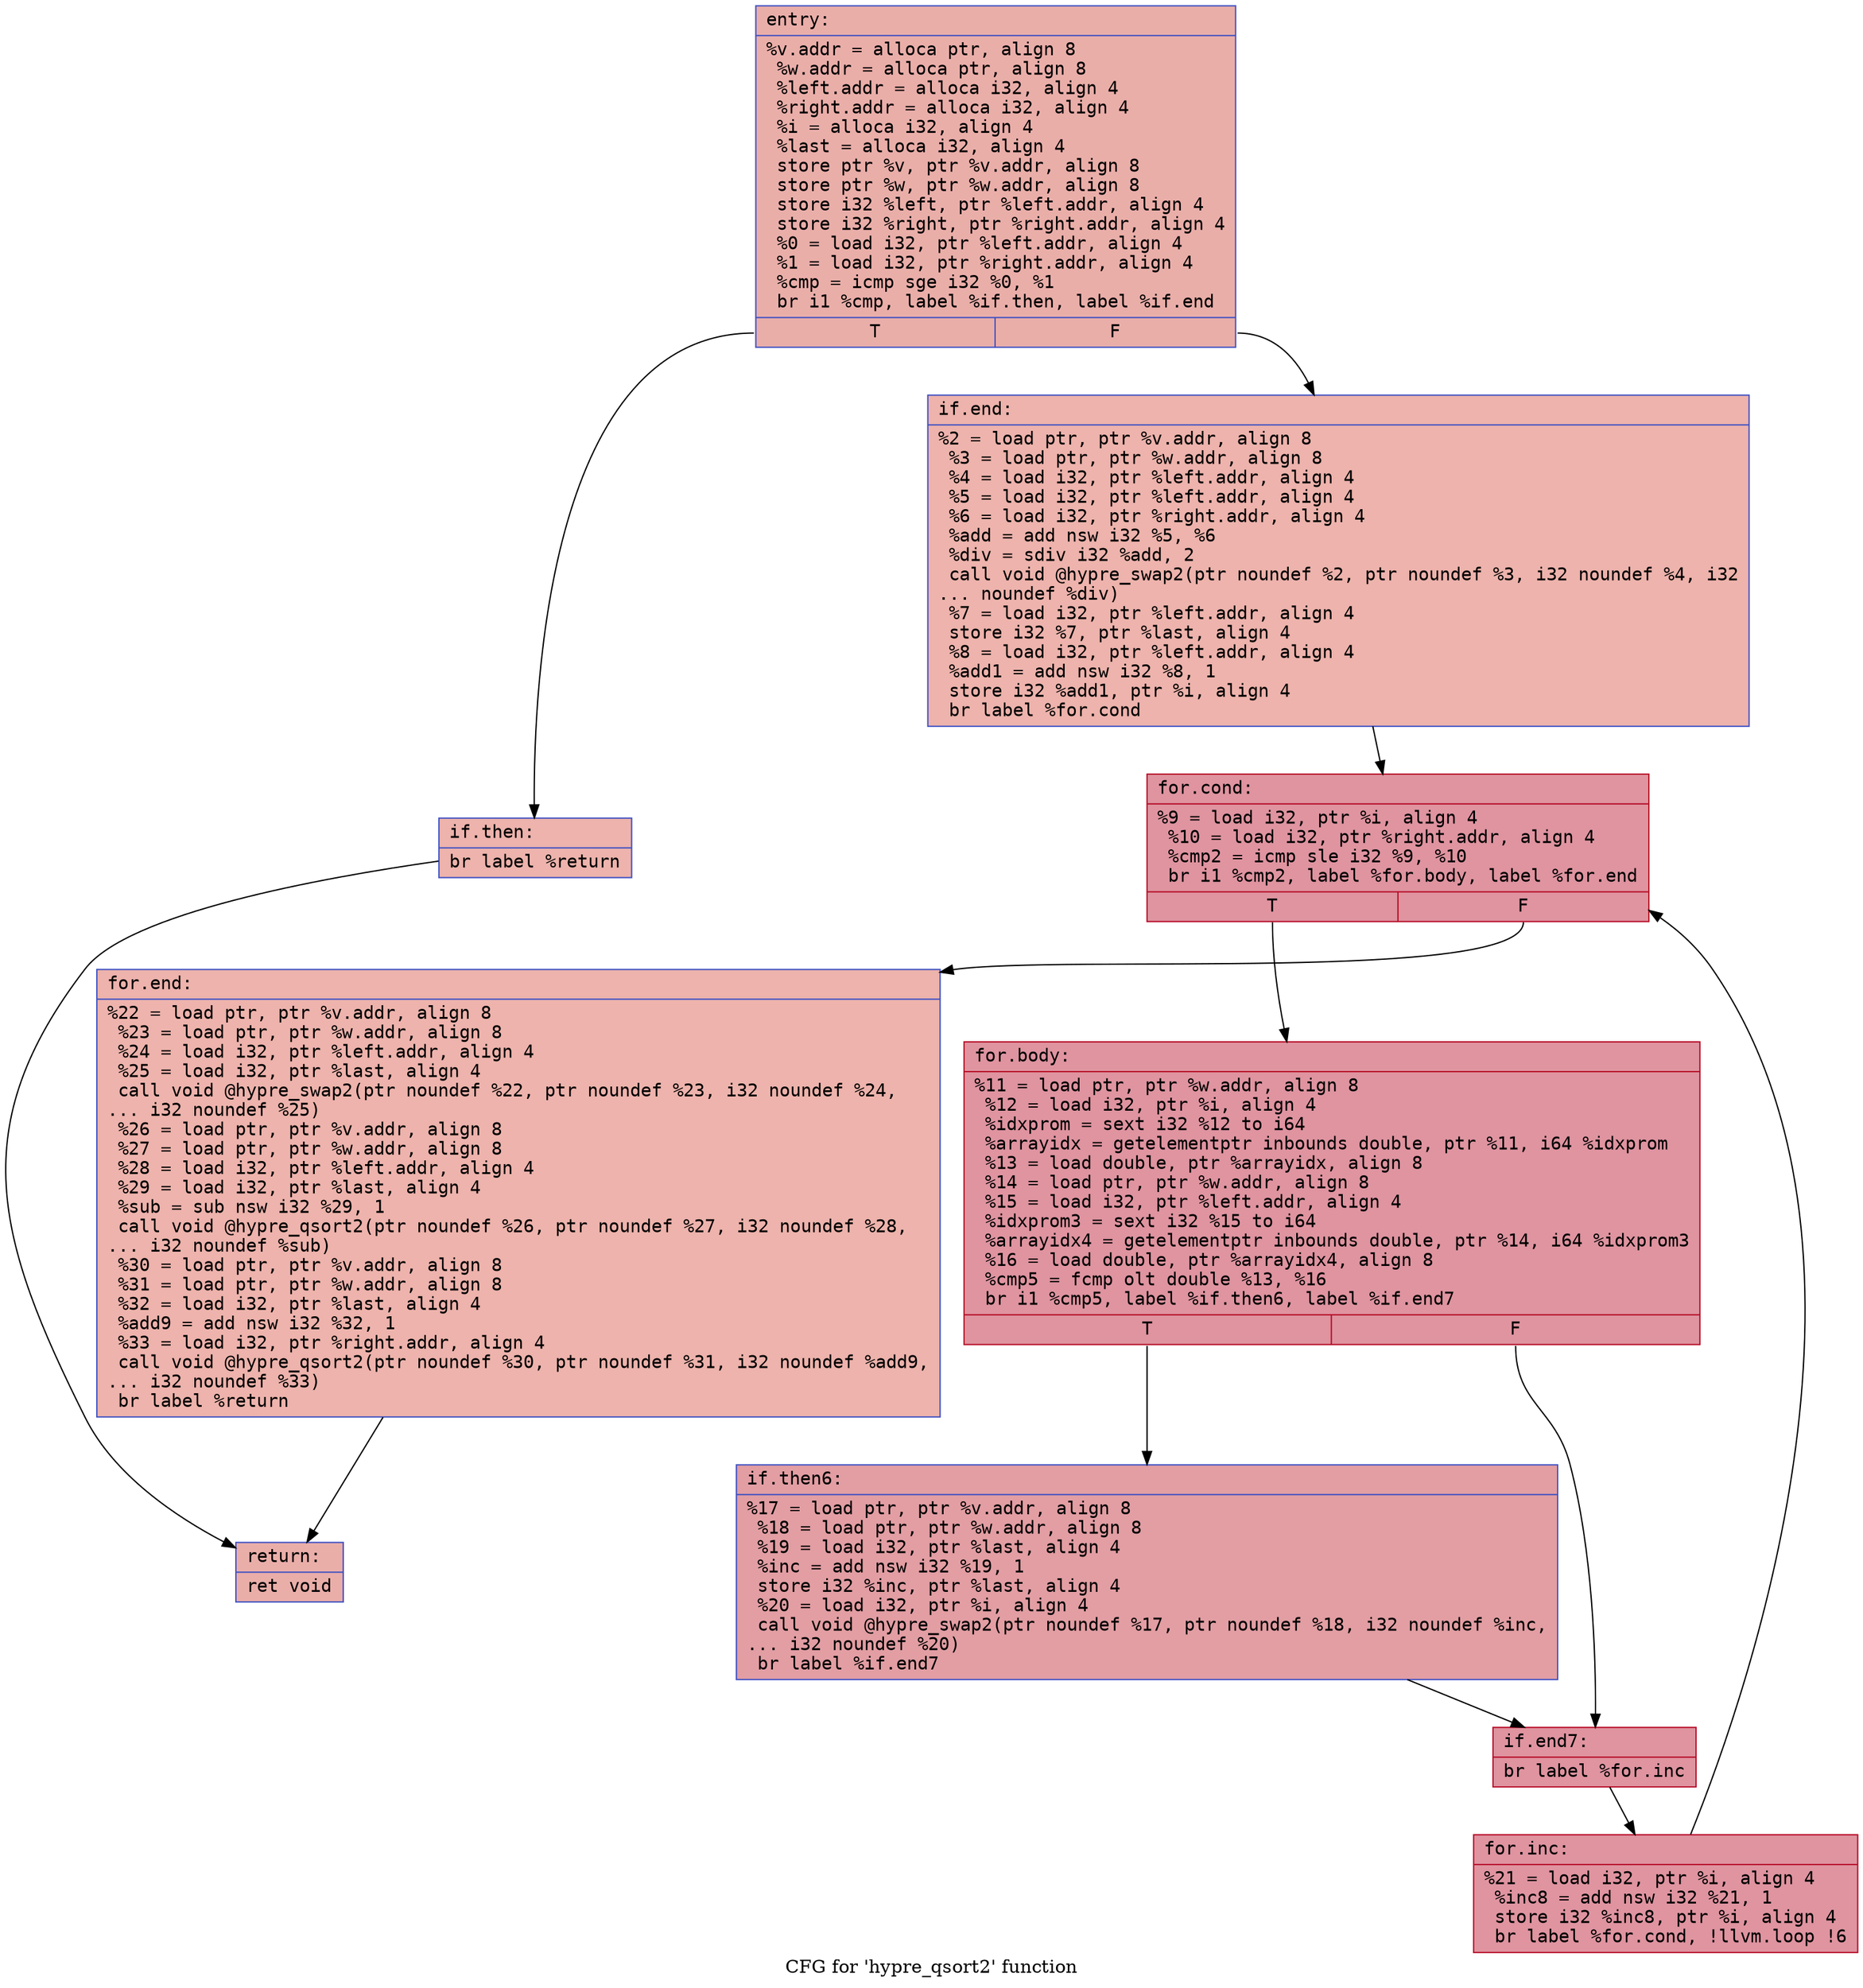 digraph "CFG for 'hypre_qsort2' function" {
	label="CFG for 'hypre_qsort2' function";

	Node0x55570aaf6520 [shape=record,color="#3d50c3ff", style=filled, fillcolor="#d0473d70" fontname="Courier",label="{entry:\l|  %v.addr = alloca ptr, align 8\l  %w.addr = alloca ptr, align 8\l  %left.addr = alloca i32, align 4\l  %right.addr = alloca i32, align 4\l  %i = alloca i32, align 4\l  %last = alloca i32, align 4\l  store ptr %v, ptr %v.addr, align 8\l  store ptr %w, ptr %w.addr, align 8\l  store i32 %left, ptr %left.addr, align 4\l  store i32 %right, ptr %right.addr, align 4\l  %0 = load i32, ptr %left.addr, align 4\l  %1 = load i32, ptr %right.addr, align 4\l  %cmp = icmp sge i32 %0, %1\l  br i1 %cmp, label %if.then, label %if.end\l|{<s0>T|<s1>F}}"];
	Node0x55570aaf6520:s0 -> Node0x55570aaf6d50[tooltip="entry -> if.then\nProbability 50.00%" ];
	Node0x55570aaf6520:s1 -> Node0x55570aaf6f60[tooltip="entry -> if.end\nProbability 50.00%" ];
	Node0x55570aaf6d50 [shape=record,color="#3d50c3ff", style=filled, fillcolor="#d6524470" fontname="Courier",label="{if.then:\l|  br label %return\l}"];
	Node0x55570aaf6d50 -> Node0x55570aaf7080[tooltip="if.then -> return\nProbability 100.00%" ];
	Node0x55570aaf6f60 [shape=record,color="#3d50c3ff", style=filled, fillcolor="#d6524470" fontname="Courier",label="{if.end:\l|  %2 = load ptr, ptr %v.addr, align 8\l  %3 = load ptr, ptr %w.addr, align 8\l  %4 = load i32, ptr %left.addr, align 4\l  %5 = load i32, ptr %left.addr, align 4\l  %6 = load i32, ptr %right.addr, align 4\l  %add = add nsw i32 %5, %6\l  %div = sdiv i32 %add, 2\l  call void @hypre_swap2(ptr noundef %2, ptr noundef %3, i32 noundef %4, i32\l... noundef %div)\l  %7 = load i32, ptr %left.addr, align 4\l  store i32 %7, ptr %last, align 4\l  %8 = load i32, ptr %left.addr, align 4\l  %add1 = add nsw i32 %8, 1\l  store i32 %add1, ptr %i, align 4\l  br label %for.cond\l}"];
	Node0x55570aaf6f60 -> Node0x55570aaf79d0[tooltip="if.end -> for.cond\nProbability 100.00%" ];
	Node0x55570aaf79d0 [shape=record,color="#b70d28ff", style=filled, fillcolor="#b70d2870" fontname="Courier",label="{for.cond:\l|  %9 = load i32, ptr %i, align 4\l  %10 = load i32, ptr %right.addr, align 4\l  %cmp2 = icmp sle i32 %9, %10\l  br i1 %cmp2, label %for.body, label %for.end\l|{<s0>T|<s1>F}}"];
	Node0x55570aaf79d0:s0 -> Node0x55570aaf7c20[tooltip="for.cond -> for.body\nProbability 96.88%" ];
	Node0x55570aaf79d0:s1 -> Node0x55570aaf7ca0[tooltip="for.cond -> for.end\nProbability 3.12%" ];
	Node0x55570aaf7c20 [shape=record,color="#b70d28ff", style=filled, fillcolor="#b70d2870" fontname="Courier",label="{for.body:\l|  %11 = load ptr, ptr %w.addr, align 8\l  %12 = load i32, ptr %i, align 4\l  %idxprom = sext i32 %12 to i64\l  %arrayidx = getelementptr inbounds double, ptr %11, i64 %idxprom\l  %13 = load double, ptr %arrayidx, align 8\l  %14 = load ptr, ptr %w.addr, align 8\l  %15 = load i32, ptr %left.addr, align 4\l  %idxprom3 = sext i32 %15 to i64\l  %arrayidx4 = getelementptr inbounds double, ptr %14, i64 %idxprom3\l  %16 = load double, ptr %arrayidx4, align 8\l  %cmp5 = fcmp olt double %13, %16\l  br i1 %cmp5, label %if.then6, label %if.end7\l|{<s0>T|<s1>F}}"];
	Node0x55570aaf7c20:s0 -> Node0x55570aaf85f0[tooltip="for.body -> if.then6\nProbability 50.00%" ];
	Node0x55570aaf7c20:s1 -> Node0x55570aaf8640[tooltip="for.body -> if.end7\nProbability 50.00%" ];
	Node0x55570aaf85f0 [shape=record,color="#3d50c3ff", style=filled, fillcolor="#be242e70" fontname="Courier",label="{if.then6:\l|  %17 = load ptr, ptr %v.addr, align 8\l  %18 = load ptr, ptr %w.addr, align 8\l  %19 = load i32, ptr %last, align 4\l  %inc = add nsw i32 %19, 1\l  store i32 %inc, ptr %last, align 4\l  %20 = load i32, ptr %i, align 4\l  call void @hypre_swap2(ptr noundef %17, ptr noundef %18, i32 noundef %inc,\l... i32 noundef %20)\l  br label %if.end7\l}"];
	Node0x55570aaf85f0 -> Node0x55570aaf8640[tooltip="if.then6 -> if.end7\nProbability 100.00%" ];
	Node0x55570aaf8640 [shape=record,color="#b70d28ff", style=filled, fillcolor="#b70d2870" fontname="Courier",label="{if.end7:\l|  br label %for.inc\l}"];
	Node0x55570aaf8640 -> Node0x55570aaf8ce0[tooltip="if.end7 -> for.inc\nProbability 100.00%" ];
	Node0x55570aaf8ce0 [shape=record,color="#b70d28ff", style=filled, fillcolor="#b70d2870" fontname="Courier",label="{for.inc:\l|  %21 = load i32, ptr %i, align 4\l  %inc8 = add nsw i32 %21, 1\l  store i32 %inc8, ptr %i, align 4\l  br label %for.cond, !llvm.loop !6\l}"];
	Node0x55570aaf8ce0 -> Node0x55570aaf79d0[tooltip="for.inc -> for.cond\nProbability 100.00%" ];
	Node0x55570aaf7ca0 [shape=record,color="#3d50c3ff", style=filled, fillcolor="#d6524470" fontname="Courier",label="{for.end:\l|  %22 = load ptr, ptr %v.addr, align 8\l  %23 = load ptr, ptr %w.addr, align 8\l  %24 = load i32, ptr %left.addr, align 4\l  %25 = load i32, ptr %last, align 4\l  call void @hypre_swap2(ptr noundef %22, ptr noundef %23, i32 noundef %24,\l... i32 noundef %25)\l  %26 = load ptr, ptr %v.addr, align 8\l  %27 = load ptr, ptr %w.addr, align 8\l  %28 = load i32, ptr %left.addr, align 4\l  %29 = load i32, ptr %last, align 4\l  %sub = sub nsw i32 %29, 1\l  call void @hypre_qsort2(ptr noundef %26, ptr noundef %27, i32 noundef %28,\l... i32 noundef %sub)\l  %30 = load ptr, ptr %v.addr, align 8\l  %31 = load ptr, ptr %w.addr, align 8\l  %32 = load i32, ptr %last, align 4\l  %add9 = add nsw i32 %32, 1\l  %33 = load i32, ptr %right.addr, align 4\l  call void @hypre_qsort2(ptr noundef %30, ptr noundef %31, i32 noundef %add9,\l... i32 noundef %33)\l  br label %return\l}"];
	Node0x55570aaf7ca0 -> Node0x55570aaf7080[tooltip="for.end -> return\nProbability 100.00%" ];
	Node0x55570aaf7080 [shape=record,color="#3d50c3ff", style=filled, fillcolor="#d0473d70" fontname="Courier",label="{return:\l|  ret void\l}"];
}
